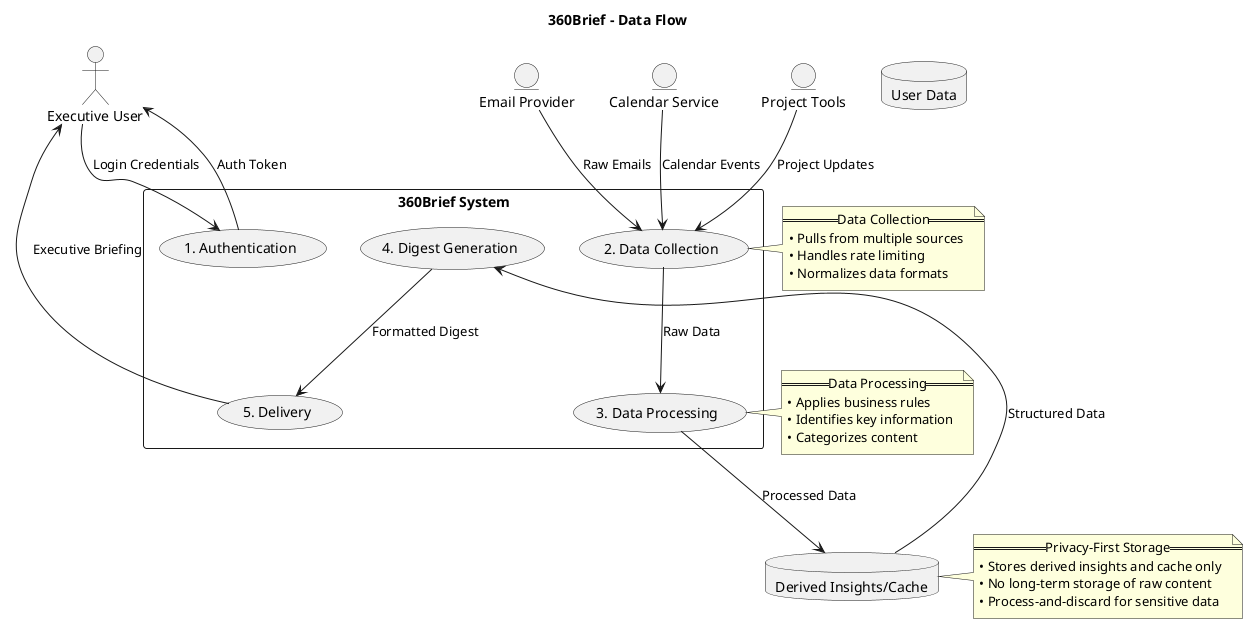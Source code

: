 @startuml 360Brief - Data Flow Diagram

title 360Brief - Data Flow

top to bottom direction

' Define external entities
actor "Executive User" as user
entity "Email Provider" as email
entity "Calendar Service" as calendar
entity "Project Tools" as tools

' Define processes
rectangle "360Brief System" {
    (1. Authentication) as auth
    (2. Data Collection) as collect
    (3. Data Processing) as process
    (4. Digest Generation) as generate
    (5. Delivery) as deliver
}

' Define data stores
database "User Data" as user_db
database "Derived Insights/Cache" as data_db

' Define data flows
user --> auth : Login Credentials
user <-- auth : Auth Token

email --> collect : Raw Emails
calendar --> collect : Calendar Events
tools --> collect : Project Updates

collect --> process : Raw Data
process --> data_db : Processed Data
data_db --> generate : Structured Data

generate --> deliver : Formatted Digest
deliver --> user : Executive Briefing

' Add notes
note right of collect
  == Data Collection ==
  • Pulls from multiple sources
  • Handles rate limiting
  • Normalizes data formats
end note

note right of process
  == Data Processing ==
  • Applies business rules
  • Identifies key information
  • Categorizes content
end note

note right of data_db
  == Privacy-First Storage ==
  • Stores derived insights and cache only
  • No long-term storage of raw content
  • Process-and-discard for sensitive data
end note

@enduml

